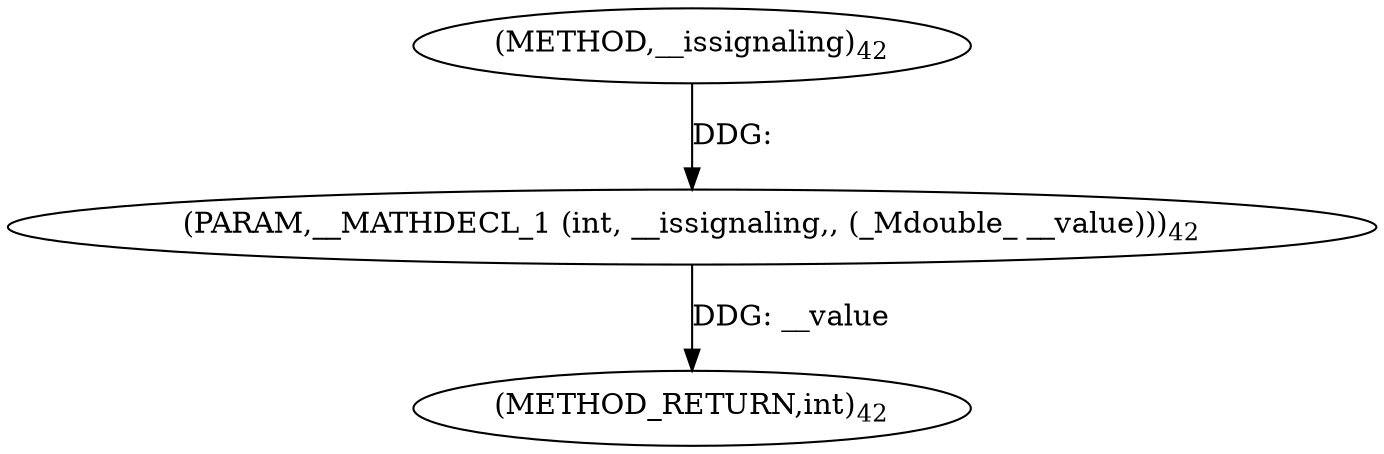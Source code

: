 digraph "__issignaling" {  
"20522" [label = <(METHOD,__issignaling)<SUB>42</SUB>> ]
"20524" [label = <(METHOD_RETURN,int)<SUB>42</SUB>> ]
"20523" [label = <(PARAM,__MATHDECL_1 (int, __issignaling,, (_Mdouble_ __value)))<SUB>42</SUB>> ]
  "20523" -> "20524"  [ label = "DDG: __value"] 
  "20522" -> "20523"  [ label = "DDG: "] 
}
